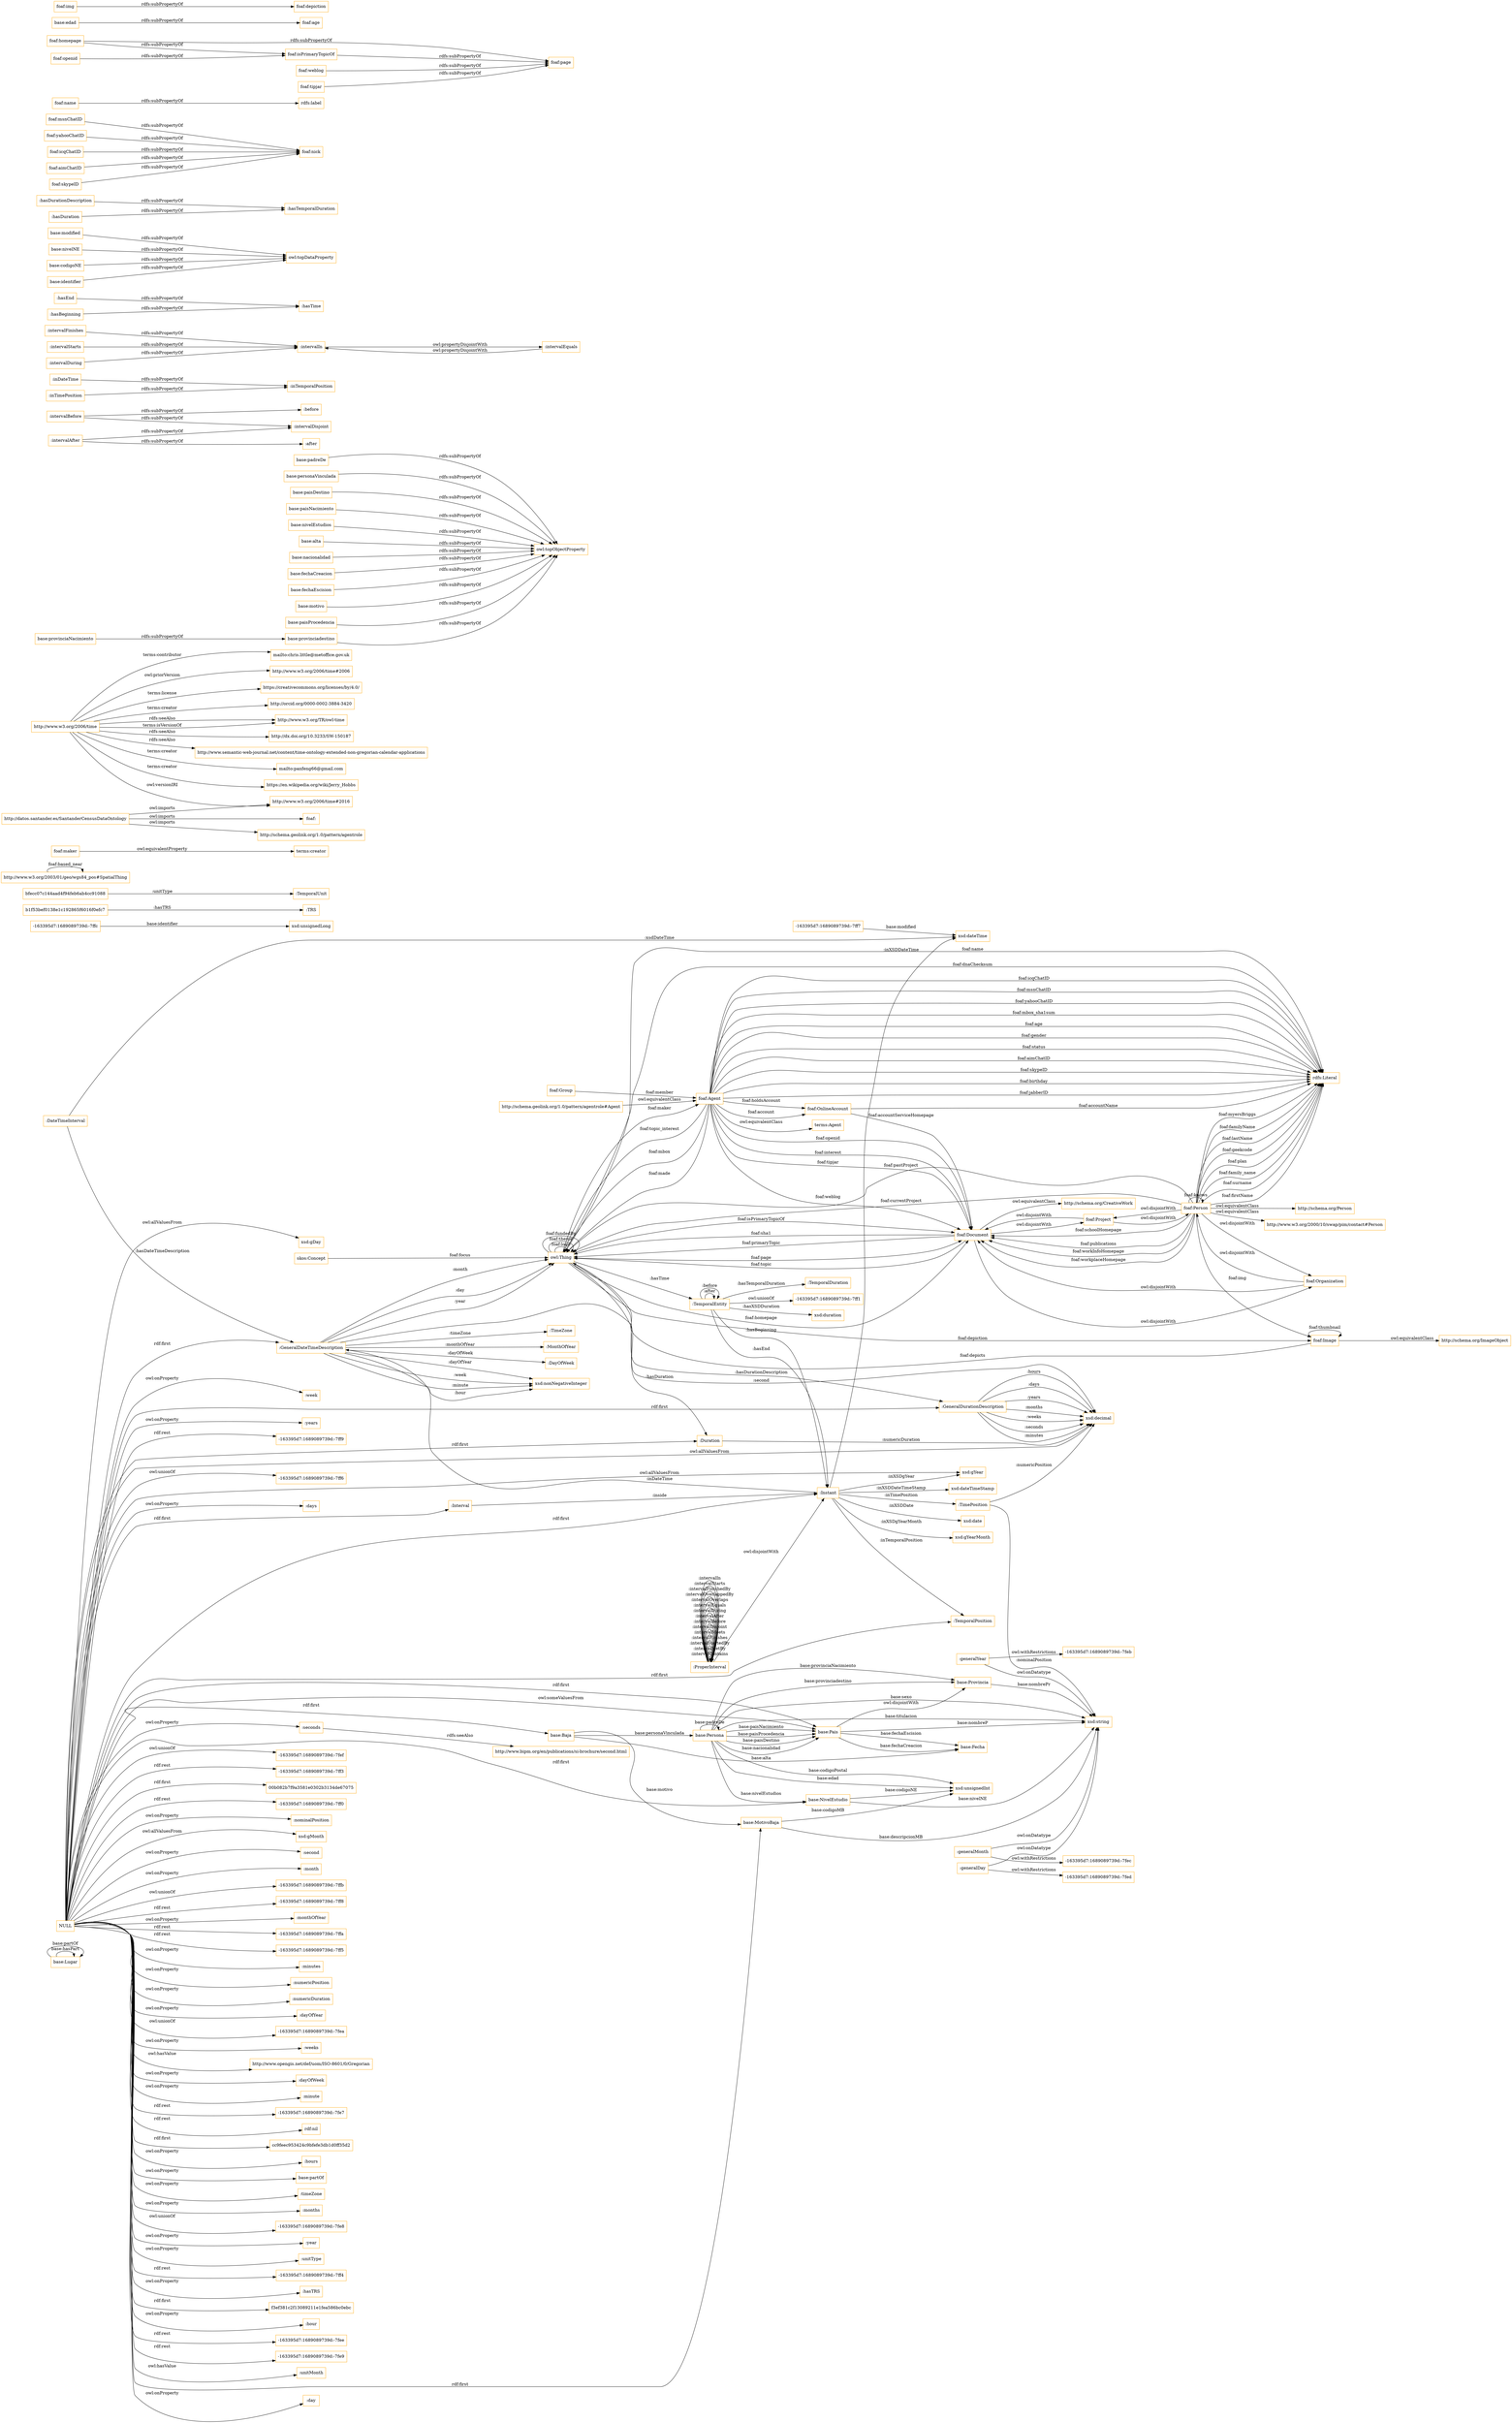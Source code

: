 digraph ar2dtool_diagram { 
rankdir=LR;
size="1501"
node [shape = rectangle, color="orange"]; "base:Lugar" "-163395d7:1689089739d:-7ff7" "base:Persona" "base:Provincia" "base:NivelEstudio" "-163395d7:1689089739d:-7ffc" "base:Fecha" "base:Baja" "base:Pais" "base:MotivoBaja" ":TimeZone" ":GeneralDateTimeDescription" ":DateTimeInterval" ":TRS" ":TemporalDuration" ":Duration" ":GeneralDurationDescription" ":ProperInterval" ":TimePosition" ":TemporalPosition" ":Interval" ":TemporalEntity" "b1f53bef0138e1c192865f6016f0efc7" ":MonthOfYear" "bfecc07c144aad4f94feb6ab4cc91088" ":TemporalUnit" ":Instant" ":DayOfWeek" "foaf:Image" "foaf:Project" "foaf:Agent" "foaf:Document" "http://www.w3.org/2003/01/geo/wgs84_pos#SpatialThing" "foaf:OnlineAccount" "foaf:Person" "foaf:Organization" "foaf:Group" ; /*classes style*/
	"foaf:maker" -> "terms:creator" [ label = "owl:equivalentProperty" ];
	"http://www.w3.org/2006/time" -> "http://orcid.org/0000-0002-3884-3420" [ label = "terms:creator" ];
	"http://www.w3.org/2006/time" -> "http://www.w3.org/TR/owl-time" [ label = "rdfs:seeAlso" ];
	"http://www.w3.org/2006/time" -> "http://dx.doi.org/10.3233/SW-150187" [ label = "rdfs:seeAlso" ];
	"http://www.w3.org/2006/time" -> "http://www.semantic-web-journal.net/content/time-ontology-extended-non-gregorian-calendar-applications" [ label = "rdfs:seeAlso" ];
	"http://www.w3.org/2006/time" -> "http://www.w3.org/TR/owl-time" [ label = "terms:isVersionOf" ];
	"http://www.w3.org/2006/time" -> "http://www.w3.org/2006/time#2016" [ label = "owl:versionIRI" ];
	"http://www.w3.org/2006/time" -> "mailto:panfeng66@gmail.com" [ label = "terms:creator" ];
	"http://www.w3.org/2006/time" -> "https://en.wikipedia.org/wiki/Jerry_Hobbs" [ label = "terms:creator" ];
	"http://www.w3.org/2006/time" -> "mailto:chris.little@metoffice.gov.uk" [ label = "terms:contributor" ];
	"http://www.w3.org/2006/time" -> "http://www.w3.org/2006/time#2006" [ label = "owl:priorVersion" ];
	"http://www.w3.org/2006/time" -> "https://creativecommons.org/licenses/by/4.0/" [ label = "terms:license" ];
	"base:padreDe" -> "owl:topObjectProperty" [ label = "rdfs:subPropertyOf" ];
	":generalDay" -> "-163395d7:1689089739d:-7fed" [ label = "owl:withRestrictions" ];
	":generalDay" -> "xsd:string" [ label = "owl:onDatatype" ];
	":intervalBefore" -> ":intervalDisjoint" [ label = "rdfs:subPropertyOf" ];
	":intervalBefore" -> ":before" [ label = "rdfs:subPropertyOf" ];
	":inDateTime" -> ":inTemporalPosition" [ label = "rdfs:subPropertyOf" ];
	":intervalFinishes" -> ":intervalIn" [ label = "rdfs:subPropertyOf" ];
	"base:personaVinculada" -> "owl:topObjectProperty" [ label = "rdfs:subPropertyOf" ];
	":hasEnd" -> ":hasTime" [ label = "rdfs:subPropertyOf" ];
	"base:modified" -> "owl:topDataProperty" [ label = "rdfs:subPropertyOf" ];
	"http://schema.geolink.org/1.0/pattern/agentrole#Agent" -> "foaf:Agent" [ label = "owl:equivalentClass" ];
	"base:paisDestino" -> "owl:topObjectProperty" [ label = "rdfs:subPropertyOf" ];
	":hasDurationDescription" -> ":hasTemporalDuration" [ label = "rdfs:subPropertyOf" ];
	"foaf:msnChatID" -> "foaf:nick" [ label = "rdfs:subPropertyOf" ];
	"foaf:yahooChatID" -> "foaf:nick" [ label = "rdfs:subPropertyOf" ];
	"base:paisNacimiento" -> "owl:topObjectProperty" [ label = "rdfs:subPropertyOf" ];
	":intervalIn" -> ":intervalEquals" [ label = "owl:propertyDisjointWith" ];
	":inTimePosition" -> ":inTemporalPosition" [ label = "rdfs:subPropertyOf" ];
	"base:nivelEstudios" -> "owl:topObjectProperty" [ label = "rdfs:subPropertyOf" ];
	":generalYear" -> "-163395d7:1689089739d:-7feb" [ label = "owl:withRestrictions" ];
	":generalYear" -> "xsd:string" [ label = "owl:onDatatype" ];
	"base:alta" -> "owl:topObjectProperty" [ label = "rdfs:subPropertyOf" ];
	":intervalStarts" -> ":intervalIn" [ label = "rdfs:subPropertyOf" ];
	"foaf:Person" -> "foaf:Project" [ label = "owl:disjointWith" ];
	"foaf:Person" -> "http://schema.org/Person" [ label = "owl:equivalentClass" ];
	"foaf:Person" -> "http://www.w3.org/2000/10/swap/pim/contact#Person" [ label = "owl:equivalentClass" ];
	"foaf:Person" -> "foaf:Organization" [ label = "owl:disjointWith" ];
	":intervalDuring" -> ":intervalIn" [ label = "rdfs:subPropertyOf" ];
	":ProperInterval" -> ":Instant" [ label = "owl:disjointWith" ];
	":seconds" -> "http://www.bipm.org/en/publications/si-brochure/second.html" [ label = "rdfs:seeAlso" ];
	"base:nacionalidad" -> "owl:topObjectProperty" [ label = "rdfs:subPropertyOf" ];
	"foaf:icqChatID" -> "foaf:nick" [ label = "rdfs:subPropertyOf" ];
	"foaf:name" -> "rdfs:label" [ label = "rdfs:subPropertyOf" ];
	"foaf:Project" -> "foaf:Document" [ label = "owl:disjointWith" ];
	"foaf:Project" -> "foaf:Person" [ label = "owl:disjointWith" ];
	"foaf:homepage" -> "foaf:page" [ label = "rdfs:subPropertyOf" ];
	"foaf:homepage" -> "foaf:isPrimaryTopicOf" [ label = "rdfs:subPropertyOf" ];
	"foaf:weblog" -> "foaf:page" [ label = "rdfs:subPropertyOf" ];
	"base:fechaCreacion" -> "owl:topObjectProperty" [ label = "rdfs:subPropertyOf" ];
	":generalMonth" -> "-163395d7:1689089739d:-7fec" [ label = "owl:withRestrictions" ];
	":generalMonth" -> "xsd:string" [ label = "owl:onDatatype" ];
	"base:fechaEscision" -> "owl:topObjectProperty" [ label = "rdfs:subPropertyOf" ];
	":intervalEquals" -> ":intervalIn" [ label = "owl:propertyDisjointWith" ];
	"base:motivo" -> "owl:topObjectProperty" [ label = "rdfs:subPropertyOf" ];
	"foaf:Image" -> "http://schema.org/ImageObject" [ label = "owl:equivalentClass" ];
	"foaf:isPrimaryTopicOf" -> "foaf:page" [ label = "rdfs:subPropertyOf" ];
	"base:Pais" -> "base:Provincia" [ label = "owl:disjointWith" ];
	"foaf:Document" -> "foaf:Project" [ label = "owl:disjointWith" ];
	"foaf:Document" -> "foaf:Organization" [ label = "owl:disjointWith" ];
	"foaf:Document" -> "http://schema.org/CreativeWork" [ label = "owl:equivalentClass" ];
	"base:edad" -> "foaf:age" [ label = "rdfs:subPropertyOf" ];
	"foaf:aimChatID" -> "foaf:nick" [ label = "rdfs:subPropertyOf" ];
	":hasDuration" -> ":hasTemporalDuration" [ label = "rdfs:subPropertyOf" ];
	":hasBeginning" -> ":hasTime" [ label = "rdfs:subPropertyOf" ];
	"base:nivelNE" -> "owl:topDataProperty" [ label = "rdfs:subPropertyOf" ];
	"foaf:openid" -> "foaf:isPrimaryTopicOf" [ label = "rdfs:subPropertyOf" ];
	"foaf:Agent" -> "terms:Agent" [ label = "owl:equivalentClass" ];
	"base:paisProcedencia" -> "owl:topObjectProperty" [ label = "rdfs:subPropertyOf" ];
	"http://datos.santander.es/SantanderCensusDataOntology" -> "foaf:" [ label = "owl:imports" ];
	"http://datos.santander.es/SantanderCensusDataOntology" -> "http://www.w3.org/2006/time#2016" [ label = "owl:imports" ];
	"http://datos.santander.es/SantanderCensusDataOntology" -> "http://schema.geolink.org/1.0/pattern/agentrole" [ label = "owl:imports" ];
	"foaf:Organization" -> "foaf:Document" [ label = "owl:disjointWith" ];
	"foaf:Organization" -> "foaf:Person" [ label = "owl:disjointWith" ];
	"foaf:img" -> "foaf:depiction" [ label = "rdfs:subPropertyOf" ];
	"foaf:skypeID" -> "foaf:nick" [ label = "rdfs:subPropertyOf" ];
	":TemporalEntity" -> "-163395d7:1689089739d:-7ff1" [ label = "owl:unionOf" ];
	"base:provinciadestino" -> "owl:topObjectProperty" [ label = "rdfs:subPropertyOf" ];
	"NULL" -> "-163395d7:1689089739d:-7fef" [ label = "owl:unionOf" ];
	"NULL" -> "-163395d7:1689089739d:-7ff3" [ label = "rdf:rest" ];
	"NULL" -> "00b082b7f9a3581e0302b3134de67075" [ label = "rdf:first" ];
	"NULL" -> "-163395d7:1689089739d:-7ff0" [ label = "rdf:rest" ];
	"NULL" -> ":nominalPosition" [ label = "owl:onProperty" ];
	"NULL" -> "xsd:gMonth" [ label = "owl:allValuesFrom" ];
	"NULL" -> ":second" [ label = "owl:onProperty" ];
	"NULL" -> ":month" [ label = "owl:onProperty" ];
	"NULL" -> ":GeneralDurationDescription" [ label = "rdf:first" ];
	"NULL" -> "-163395d7:1689089739d:-7ffb" [ label = "owl:unionOf" ];
	"NULL" -> ":GeneralDateTimeDescription" [ label = "rdf:first" ];
	"NULL" -> "-163395d7:1689089739d:-7ff8" [ label = "rdf:rest" ];
	"NULL" -> "base:Baja" [ label = "rdf:first" ];
	"NULL" -> ":monthOfYear" [ label = "owl:onProperty" ];
	"NULL" -> "-163395d7:1689089739d:-7ffa" [ label = "rdf:rest" ];
	"NULL" -> "-163395d7:1689089739d:-7ff5" [ label = "rdf:rest" ];
	"NULL" -> ":minutes" [ label = "owl:onProperty" ];
	"NULL" -> "base:MotivoBaja" [ label = "rdf:first" ];
	"NULL" -> ":numericPosition" [ label = "owl:onProperty" ];
	"NULL" -> ":numericDuration" [ label = "owl:onProperty" ];
	"NULL" -> ":dayOfYear" [ label = "owl:onProperty" ];
	"NULL" -> "-163395d7:1689089739d:-7fea" [ label = "owl:unionOf" ];
	"NULL" -> ":weeks" [ label = "owl:onProperty" ];
	"NULL" -> "http://www.opengis.net/def/uom/ISO-8601/0/Gregorian" [ label = "owl:hasValue" ];
	"NULL" -> ":TemporalPosition" [ label = "rdf:first" ];
	"NULL" -> ":dayOfWeek" [ label = "owl:onProperty" ];
	"NULL" -> ":minute" [ label = "owl:onProperty" ];
	"NULL" -> "-163395d7:1689089739d:-7fe7" [ label = "rdf:rest" ];
	"NULL" -> "base:Pais" [ label = "owl:someValuesFrom" ];
	"NULL" -> "rdf:nil" [ label = "rdf:rest" ];
	"NULL" -> "cc9feec953424c9bfefe3db1d0ff35d2" [ label = "rdf:first" ];
	"NULL" -> ":hours" [ label = "owl:onProperty" ];
	"NULL" -> "base:partOf" [ label = "owl:onProperty" ];
	"NULL" -> ":timeZone" [ label = "owl:onProperty" ];
	"NULL" -> "base:Pais" [ label = "rdf:first" ];
	"NULL" -> ":months" [ label = "owl:onProperty" ];
	"NULL" -> "-163395d7:1689089739d:-7fe8" [ label = "owl:unionOf" ];
	"NULL" -> ":year" [ label = "owl:onProperty" ];
	"NULL" -> ":unitType" [ label = "owl:onProperty" ];
	"NULL" -> ":Duration" [ label = "rdf:first" ];
	"NULL" -> ":seconds" [ label = "owl:onProperty" ];
	"NULL" -> "-163395d7:1689089739d:-7ff4" [ label = "rdf:rest" ];
	"NULL" -> ":hasTRS" [ label = "owl:onProperty" ];
	"NULL" -> "f3ef381c2f13089211e1fea586bc0ebc" [ label = "rdf:first" ];
	"NULL" -> ":hour" [ label = "owl:onProperty" ];
	"NULL" -> "-163395d7:1689089739d:-7fee" [ label = "rdf:rest" ];
	"NULL" -> "-163395d7:1689089739d:-7fe9" [ label = "rdf:rest" ];
	"NULL" -> ":unitMonth" [ label = "owl:hasValue" ];
	"NULL" -> "xsd:gYear" [ label = "owl:allValuesFrom" ];
	"NULL" -> "base:NivelEstudio" [ label = "rdf:first" ];
	"NULL" -> ":day" [ label = "owl:onProperty" ];
	"NULL" -> "xsd:gDay" [ label = "owl:allValuesFrom" ];
	"NULL" -> ":Interval" [ label = "rdf:first" ];
	"NULL" -> ":years" [ label = "owl:onProperty" ];
	"NULL" -> ":Instant" [ label = "rdf:first" ];
	"NULL" -> ":week" [ label = "owl:onProperty" ];
	"NULL" -> "xsd:decimal" [ label = "owl:allValuesFrom" ];
	"NULL" -> "-163395d7:1689089739d:-7ff9" [ label = "rdf:rest" ];
	"NULL" -> "-163395d7:1689089739d:-7ff6" [ label = "owl:unionOf" ];
	"NULL" -> ":days" [ label = "owl:onProperty" ];
	":intervalAfter" -> ":intervalDisjoint" [ label = "rdfs:subPropertyOf" ];
	":intervalAfter" -> ":after" [ label = "rdfs:subPropertyOf" ];
	"base:provinciaNacimiento" -> "base:provinciadestino" [ label = "rdfs:subPropertyOf" ];
	"base:codigoNE" -> "owl:topDataProperty" [ label = "rdfs:subPropertyOf" ];
	"base:identifier" -> "owl:topDataProperty" [ label = "rdfs:subPropertyOf" ];
	"foaf:tipjar" -> "foaf:page" [ label = "rdfs:subPropertyOf" ];
	":TimePosition" -> "xsd:string" [ label = ":nominalPosition" ];
	"owl:Thing" -> "rdfs:Literal" [ label = "foaf:name" ];
	"owl:Thing" -> "foaf:Document" [ label = "foaf:page" ];
	":GeneralDateTimeDescription" -> ":DayOfWeek" [ label = ":dayOfWeek" ];
	":TemporalEntity" -> ":Instant" [ label = ":hasEnd" ];
	"base:Persona" -> "xsd:string" [ label = "base:sexo" ];
	":ProperInterval" -> ":ProperInterval" [ label = ":intervalContains" ];
	":Instant" -> "xsd:gYear" [ label = ":inXSDgYear" ];
	"base:Persona" -> "base:NivelEstudio" [ label = "base:nivelEstudios" ];
	"foaf:Agent" -> "foaf:Document" [ label = "foaf:openid" ];
	":TemporalEntity" -> ":Instant" [ label = ":hasBeginning" ];
	"owl:Thing" -> "rdfs:Literal" [ label = "foaf:dnaChecksum" ];
	"base:Pais" -> "base:Fecha" [ label = "base:fechaEscision" ];
	":ProperInterval" -> ":ProperInterval" [ label = ":intervalMetBy" ];
	":Instant" -> "xsd:dateTimeStamp" [ label = ":inXSDDateTimeStamp" ];
	"foaf:Person" -> "owl:Thing" [ label = "foaf:pastProject" ];
	"owl:Thing" -> ":GeneralDurationDescription" [ label = ":hasDurationDescription" ];
	"foaf:Person" -> "rdfs:Literal" [ label = "foaf:surname" ];
	"foaf:Person" -> "rdfs:Literal" [ label = "foaf:firstName" ];
	":GeneralDurationDescription" -> "xsd:decimal" [ label = ":seconds" ];
	":Instant" -> "xsd:date" [ label = ":inXSDDate" ];
	":DateTimeInterval" -> "xsd:dateTime" [ label = ":xsdDateTime" ];
	"base:Pais" -> "xsd:string" [ label = "base:nombreP" ];
	"foaf:Agent" -> "owl:Thing" [ label = "foaf:topic_interest" ];
	"base:Lugar" -> "base:Lugar" [ label = "base:hasPart" ];
	"base:Persona" -> "base:Pais" [ label = "base:paisNacimiento" ];
	":GeneralDateTimeDescription" -> ":TimeZone" [ label = ":timeZone" ];
	"http://www.w3.org/2003/01/geo/wgs84_pos#SpatialThing" -> "http://www.w3.org/2003/01/geo/wgs84_pos#SpatialThing" [ label = "foaf:based_near" ];
	"foaf:Agent" -> "foaf:OnlineAccount" [ label = "foaf:account" ];
	"foaf:Agent" -> "rdfs:Literal" [ label = "foaf:gender" ];
	"base:Persona" -> "base:Persona" [ label = "base:padreDe" ];
	"owl:Thing" -> ":TemporalEntity" [ label = ":hasTime" ];
	":ProperInterval" -> ":ProperInterval" [ label = ":intervalStartedBy" ];
	"foaf:Agent" -> "rdfs:Literal" [ label = "foaf:status" ];
	":Instant" -> "xsd:dateTime" [ label = ":inXSDDateTime" ];
	"base:Pais" -> "base:Fecha" [ label = "base:fechaCreacion" ];
	"owl:Thing" -> "foaf:Document" [ label = "foaf:homepage" ];
	"foaf:Agent" -> "foaf:Document" [ label = "foaf:interest" ];
	":TemporalEntity" -> "xsd:duration" [ label = ":hasXSDDuration" ];
	"-163395d7:1689089739d:-7ff7" -> "xsd:dateTime" [ label = "base:modified" ];
	"base:Persona" -> "base:Provincia" [ label = "base:provinciaNacimiento" ];
	"base:Provincia" -> "xsd:string" [ label = "base:nombrePr" ];
	"foaf:Agent" -> "rdfs:Literal" [ label = "foaf:msnChatID" ];
	":GeneralDateTimeDescription" -> "xsd:nonNegativeInteger" [ label = ":minute" ];
	":GeneralDurationDescription" -> "xsd:decimal" [ label = ":minutes" ];
	":ProperInterval" -> ":ProperInterval" [ label = ":intervalFinishes" ];
	"owl:Thing" -> "foaf:Agent" [ label = "foaf:maker" ];
	"base:Persona" -> "xsd:unsignedInt" [ label = "base:codigoPostal" ];
	"foaf:Agent" -> "rdfs:Literal" [ label = "foaf:yahooChatID" ];
	"foaf:OnlineAccount" -> "foaf:Document" [ label = "foaf:accountServiceHomepage" ];
	"base:Baja" -> "base:Persona" [ label = "base:personaVinculada" ];
	":Instant" -> ":TimePosition" [ label = ":inTimePosition" ];
	"foaf:Person" -> "rdfs:Literal" [ label = "foaf:myersBriggs" ];
	":ProperInterval" -> ":ProperInterval" [ label = ":intervalMeets" ];
	"foaf:Person" -> "rdfs:Literal" [ label = "foaf:familyName" ];
	"base:Lugar" -> "base:Lugar" [ label = "base:partOf" ];
	"b1f53bef0138e1c192865f6016f0efc7" -> ":TRS" [ label = ":hasTRS" ];
	"base:MotivoBaja" -> "xsd:string" [ label = "base:descripcionMB" ];
	"foaf:Group" -> "foaf:Agent" [ label = "foaf:member" ];
	":TimePosition" -> "xsd:decimal" [ label = ":numericPosition" ];
	":TemporalEntity" -> ":TemporalDuration" [ label = ":hasTemporalDuration" ];
	"foaf:Person" -> "foaf:Person" [ label = "foaf:knows" ];
	"owl:Thing" -> "owl:Thing" [ label = "foaf:logo" ];
	":ProperInterval" -> ":ProperInterval" [ label = ":intervalDisjoint" ];
	"foaf:Agent" -> "rdfs:Literal" [ label = "foaf:aimChatID" ];
	"owl:Thing" -> "owl:Thing" [ label = "foaf:theme" ];
	":ProperInterval" -> ":ProperInterval" [ label = ":intervalBefore" ];
	":TemporalEntity" -> ":TemporalEntity" [ label = ":after" ];
	":ProperInterval" -> ":ProperInterval" [ label = ":intervalAfter" ];
	"base:Persona" -> "base:Provincia" [ label = "base:provinciadestino" ];
	"base:Baja" -> "base:MotivoBaja" [ label = "base:motivo" ];
	":DateTimeInterval" -> ":GeneralDateTimeDescription" [ label = ":hasDateTimeDescription" ];
	"foaf:Person" -> "owl:Thing" [ label = "foaf:currentProject" ];
	":ProperInterval" -> ":ProperInterval" [ label = ":intervalDuring" ];
	":ProperInterval" -> ":ProperInterval" [ label = ":intervalEquals" ];
	":Duration" -> "xsd:decimal" [ label = ":numericDuration" ];
	"foaf:Agent" -> "rdfs:Literal" [ label = "foaf:skypeID" ];
	"foaf:Person" -> "rdfs:Literal" [ label = "foaf:lastName" ];
	"foaf:Agent" -> "rdfs:Literal" [ label = "foaf:birthday" ];
	"foaf:Image" -> "owl:Thing" [ label = "foaf:depicts" ];
	"foaf:Document" -> "owl:Thing" [ label = "foaf:sha1" ];
	"base:Persona" -> "base:Pais" [ label = "base:paisProcedencia" ];
	":GeneralDurationDescription" -> "xsd:decimal" [ label = ":hours" ];
	"bfecc07c144aad4f94feb6ab4cc91088" -> ":TemporalUnit" [ label = ":unitType" ];
	":GeneralDateTimeDescription" -> "owl:Thing" [ label = ":year" ];
	"foaf:Agent" -> "foaf:Document" [ label = "foaf:tipjar" ];
	"foaf:Person" -> "foaf:Document" [ label = "foaf:publications" ];
	":ProperInterval" -> ":ProperInterval" [ label = ":intervalOverlaps" ];
	":ProperInterval" -> ":ProperInterval" [ label = ":intervalOverlappedBy" ];
	"-163395d7:1689089739d:-7ffc" -> "xsd:unsignedLong" [ label = "base:identifier" ];
	"base:Persona" -> "base:Pais" [ label = "base:paisDestino" ];
	"owl:Thing" -> "owl:Thing" [ label = "foaf:fundedBy" ];
	":Instant" -> ":TemporalPosition" [ label = ":inTemporalPosition" ];
	":GeneralDurationDescription" -> "xsd:decimal" [ label = ":days" ];
	"foaf:Person" -> "foaf:Image" [ label = "foaf:img" ];
	"base:NivelEstudio" -> "xsd:unsignedInt" [ label = "base:codigoNE" ];
	"foaf:Agent" -> "rdfs:Literal" [ label = "foaf:jabberID" ];
	"foaf:Person" -> "foaf:Document" [ label = "foaf:workInfoHomepage" ];
	":Instant" -> "xsd:gYearMonth" [ label = ":inXSDgYearMonth" ];
	"foaf:Agent" -> "rdfs:Literal" [ label = "foaf:icqChatID" ];
	":Instant" -> ":GeneralDateTimeDescription" [ label = ":inDateTime" ];
	"foaf:Agent" -> "foaf:Document" [ label = "foaf:weblog" ];
	"foaf:Person" -> "foaf:Document" [ label = "foaf:workplaceHomepage" ];
	"foaf:Person" -> "foaf:Document" [ label = "foaf:schoolHomepage" ];
	"base:Persona" -> "xsd:unsignedInt" [ label = "base:edad" ];
	":GeneralDateTimeDescription" -> "xsd:nonNegativeInteger" [ label = ":hour" ];
	"foaf:Agent" -> "foaf:OnlineAccount" [ label = "foaf:holdsAccount" ];
	"owl:Thing" -> "foaf:Document" [ label = "foaf:isPrimaryTopicOf" ];
	"foaf:Image" -> "foaf:Image" [ label = "foaf:thumbnail" ];
	":GeneralDurationDescription" -> "xsd:decimal" [ label = ":years" ];
	"base:MotivoBaja" -> "xsd:unsignedInt" [ label = "base:codigoMB" ];
	":GeneralDateTimeDescription" -> "xsd:nonNegativeInteger" [ label = ":dayOfYear" ];
	"skos:Concept" -> "owl:Thing" [ label = "foaf:focus" ];
	"foaf:Document" -> "owl:Thing" [ label = "foaf:primaryTopic" ];
	":GeneralDateTimeDescription" -> "xsd:nonNegativeInteger" [ label = ":week" ];
	"base:Persona" -> "base:Pais" [ label = "base:nacionalidad" ];
	"owl:Thing" -> ":Duration" [ label = ":hasDuration" ];
	":GeneralDurationDescription" -> "xsd:decimal" [ label = ":months" ];
	"foaf:Agent" -> "owl:Thing" [ label = "foaf:mbox" ];
	"base:NivelEstudio" -> "xsd:string" [ label = "base:nivelNE" ];
	":GeneralDateTimeDescription" -> "owl:Thing" [ label = ":month" ];
	":ProperInterval" -> ":ProperInterval" [ label = ":intervalFinishedBy" ];
	":TemporalEntity" -> ":TemporalEntity" [ label = ":before" ];
	":GeneralDurationDescription" -> "xsd:decimal" [ label = ":weeks" ];
	":GeneralDateTimeDescription" -> "xsd:decimal" [ label = ":second" ];
	":ProperInterval" -> ":ProperInterval" [ label = ":intervalStarts" ];
	":GeneralDateTimeDescription" -> ":MonthOfYear" [ label = ":monthOfYear" ];
	":Interval" -> ":Instant" [ label = ":inside" ];
	"foaf:Person" -> "rdfs:Literal" [ label = "foaf:geekcode" ];
	":GeneralDateTimeDescription" -> "owl:Thing" [ label = ":day" ];
	"foaf:Person" -> "rdfs:Literal" [ label = "foaf:plan" ];
	"foaf:Person" -> "rdfs:Literal" [ label = "foaf:family_name" ];
	"owl:Thing" -> "foaf:Image" [ label = "foaf:depiction" ];
	":ProperInterval" -> ":ProperInterval" [ label = ":intervalIn" ];
	"foaf:Agent" -> "owl:Thing" [ label = "foaf:made" ];
	"base:Baja" -> "base:Fecha" [ label = "base:alta" ];
	"foaf:Agent" -> "rdfs:Literal" [ label = "foaf:mbox_sha1sum" ];
	"foaf:OnlineAccount" -> "rdfs:Literal" [ label = "foaf:accountName" ];
	"foaf:Agent" -> "rdfs:Literal" [ label = "foaf:age" ];
	"foaf:Document" -> "owl:Thing" [ label = "foaf:topic" ];
	"base:Persona" -> "xsd:string" [ label = "base:titulacion" ];

}
